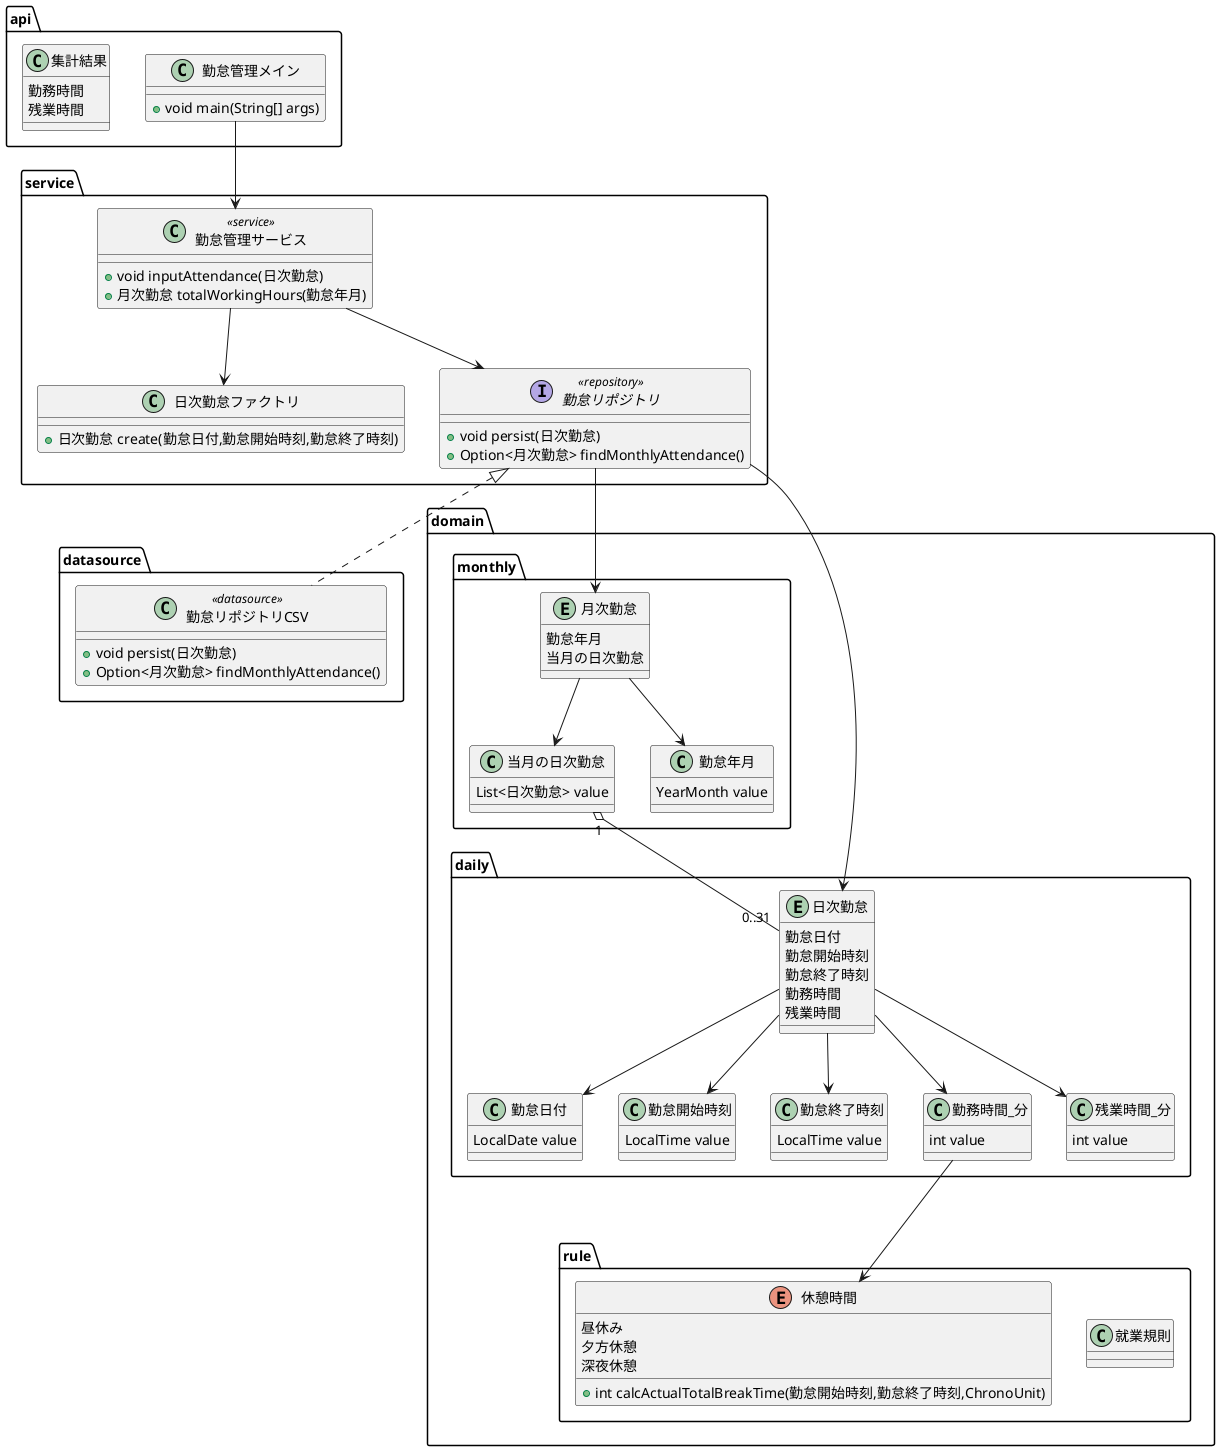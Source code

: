@startuml 勤怠管理

package datasource {
    class 勤怠リポジトリCSV << datasource >> {
        +void persist(日次勤怠)
        +Option<月次勤怠> findMonthlyAttendance()
    }
}

package domain {
    package rule {
        class 就業規則 {
           
        }

        enum 休憩時間 {
            昼休み
            夕方休憩
            深夜休憩
            +int calcActualTotalBreakTime(勤怠開始時刻,勤怠終了時刻,ChronoUnit)
        }
    }

    package monthly {
        entity 月次勤怠 {
            勤怠年月
            当月の日次勤怠
        }

        class 当月の日次勤怠 {
            List<日次勤怠> value
        }

        class 勤怠年月 {
            YearMonth value        
        }
    }

    package daily {
        entity 日次勤怠 {
            勤怠日付
            勤怠開始時刻
            勤怠終了時刻
            勤務時間
            残業時間
        }
        
        class 勤怠日付 {
            LocalDate value        
        }

        class 勤怠開始時刻 {
            LocalTime value        
        }

        class 勤怠終了時刻 {
            LocalTime value        
        }

        class 勤務時間_分 {
            int value         
        }

        class 残業時間_分 {
            int value
        }
    }
    
    月次勤怠-->勤怠年月
    月次勤怠-->当月の日次勤怠
    当月の日次勤怠  "1" o-- "0..31" 日次勤怠
    日次勤怠-->勤怠日付
    日次勤怠-->勤怠開始時刻
    日次勤怠-->勤怠終了時刻
    日次勤怠-->勤務時間_分
    日次勤怠-->残業時間_分
    勤務時間_分--->休憩時間
}

package service {
    class 勤怠管理サービス << service >> {
        +void inputAttendance(日次勤怠)
        +月次勤怠 totalWorkingHours(勤怠年月)
    }
    class 日次勤怠ファクトリ {
        +日次勤怠 create(勤怠日付,勤怠開始時刻,勤怠終了時刻)
    }
    interface 勤怠リポジトリ << repository >> {
        +void persist(日次勤怠)
        +Option<月次勤怠> findMonthlyAttendance()
    }
    勤怠管理サービス-->日次勤怠ファクトリ
    勤怠管理サービス-->勤怠リポジトリ
    勤怠リポジトリ-->月次勤怠
    勤怠リポジトリ-->日次勤怠
    勤怠リポジトリ<|.. 勤怠リポジトリCSV
}

package api {
    class 勤怠管理メイン {
        +void main(String[] args)
    }
    class 集計結果 {
        勤務時間
        残業時間
    }
    勤怠管理メイン-->勤怠管理サービス
}
@enduml
